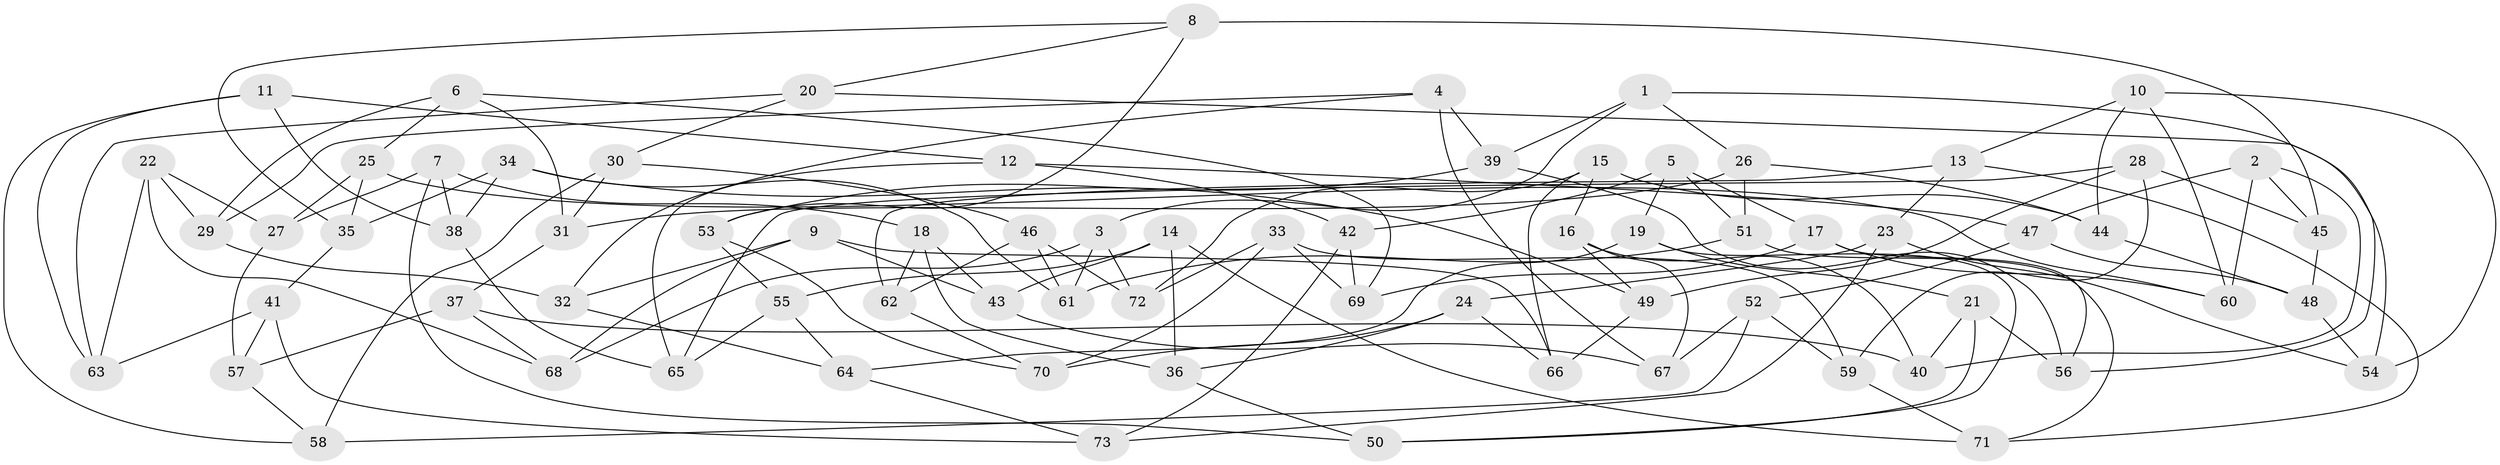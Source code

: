// coarse degree distribution, {6: 0.45652173913043476, 4: 0.41304347826086957, 5: 0.13043478260869565}
// Generated by graph-tools (version 1.1) at 2025/24/03/03/25 07:24:30]
// undirected, 73 vertices, 146 edges
graph export_dot {
graph [start="1"]
  node [color=gray90,style=filled];
  1;
  2;
  3;
  4;
  5;
  6;
  7;
  8;
  9;
  10;
  11;
  12;
  13;
  14;
  15;
  16;
  17;
  18;
  19;
  20;
  21;
  22;
  23;
  24;
  25;
  26;
  27;
  28;
  29;
  30;
  31;
  32;
  33;
  34;
  35;
  36;
  37;
  38;
  39;
  40;
  41;
  42;
  43;
  44;
  45;
  46;
  47;
  48;
  49;
  50;
  51;
  52;
  53;
  54;
  55;
  56;
  57;
  58;
  59;
  60;
  61;
  62;
  63;
  64;
  65;
  66;
  67;
  68;
  69;
  70;
  71;
  72;
  73;
  1 -- 39;
  1 -- 56;
  1 -- 26;
  1 -- 3;
  2 -- 60;
  2 -- 45;
  2 -- 40;
  2 -- 47;
  3 -- 61;
  3 -- 72;
  3 -- 68;
  4 -- 32;
  4 -- 67;
  4 -- 29;
  4 -- 39;
  5 -- 17;
  5 -- 42;
  5 -- 51;
  5 -- 19;
  6 -- 31;
  6 -- 69;
  6 -- 25;
  6 -- 29;
  7 -- 27;
  7 -- 38;
  7 -- 50;
  7 -- 18;
  8 -- 20;
  8 -- 35;
  8 -- 53;
  8 -- 45;
  9 -- 66;
  9 -- 43;
  9 -- 32;
  9 -- 68;
  10 -- 60;
  10 -- 13;
  10 -- 54;
  10 -- 44;
  11 -- 12;
  11 -- 63;
  11 -- 58;
  11 -- 38;
  12 -- 65;
  12 -- 42;
  12 -- 47;
  13 -- 62;
  13 -- 23;
  13 -- 71;
  14 -- 71;
  14 -- 55;
  14 -- 43;
  14 -- 36;
  15 -- 16;
  15 -- 72;
  15 -- 44;
  15 -- 66;
  16 -- 67;
  16 -- 49;
  16 -- 40;
  17 -- 56;
  17 -- 69;
  17 -- 60;
  18 -- 36;
  18 -- 43;
  18 -- 62;
  19 -- 21;
  19 -- 64;
  19 -- 50;
  20 -- 30;
  20 -- 54;
  20 -- 63;
  21 -- 40;
  21 -- 50;
  21 -- 56;
  22 -- 29;
  22 -- 27;
  22 -- 68;
  22 -- 63;
  23 -- 54;
  23 -- 73;
  23 -- 24;
  24 -- 36;
  24 -- 70;
  24 -- 66;
  25 -- 60;
  25 -- 35;
  25 -- 27;
  26 -- 51;
  26 -- 44;
  26 -- 31;
  27 -- 57;
  28 -- 65;
  28 -- 45;
  28 -- 49;
  28 -- 59;
  29 -- 32;
  30 -- 46;
  30 -- 58;
  30 -- 31;
  31 -- 37;
  32 -- 64;
  33 -- 72;
  33 -- 70;
  33 -- 59;
  33 -- 69;
  34 -- 61;
  34 -- 49;
  34 -- 35;
  34 -- 38;
  35 -- 41;
  36 -- 50;
  37 -- 57;
  37 -- 68;
  37 -- 40;
  38 -- 65;
  39 -- 56;
  39 -- 53;
  41 -- 57;
  41 -- 63;
  41 -- 73;
  42 -- 73;
  42 -- 69;
  43 -- 67;
  44 -- 48;
  45 -- 48;
  46 -- 72;
  46 -- 62;
  46 -- 61;
  47 -- 48;
  47 -- 52;
  48 -- 54;
  49 -- 66;
  51 -- 71;
  51 -- 61;
  52 -- 58;
  52 -- 59;
  52 -- 67;
  53 -- 55;
  53 -- 70;
  55 -- 64;
  55 -- 65;
  57 -- 58;
  59 -- 71;
  62 -- 70;
  64 -- 73;
}
